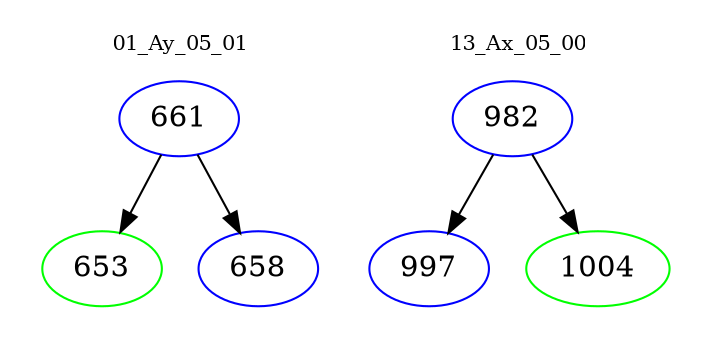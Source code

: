digraph{
subgraph cluster_0 {
color = white
label = "01_Ay_05_01";
fontsize=10;
T0_661 [label="661", color="blue"]
T0_661 -> T0_653 [color="black"]
T0_653 [label="653", color="green"]
T0_661 -> T0_658 [color="black"]
T0_658 [label="658", color="blue"]
}
subgraph cluster_1 {
color = white
label = "13_Ax_05_00";
fontsize=10;
T1_982 [label="982", color="blue"]
T1_982 -> T1_997 [color="black"]
T1_997 [label="997", color="blue"]
T1_982 -> T1_1004 [color="black"]
T1_1004 [label="1004", color="green"]
}
}
